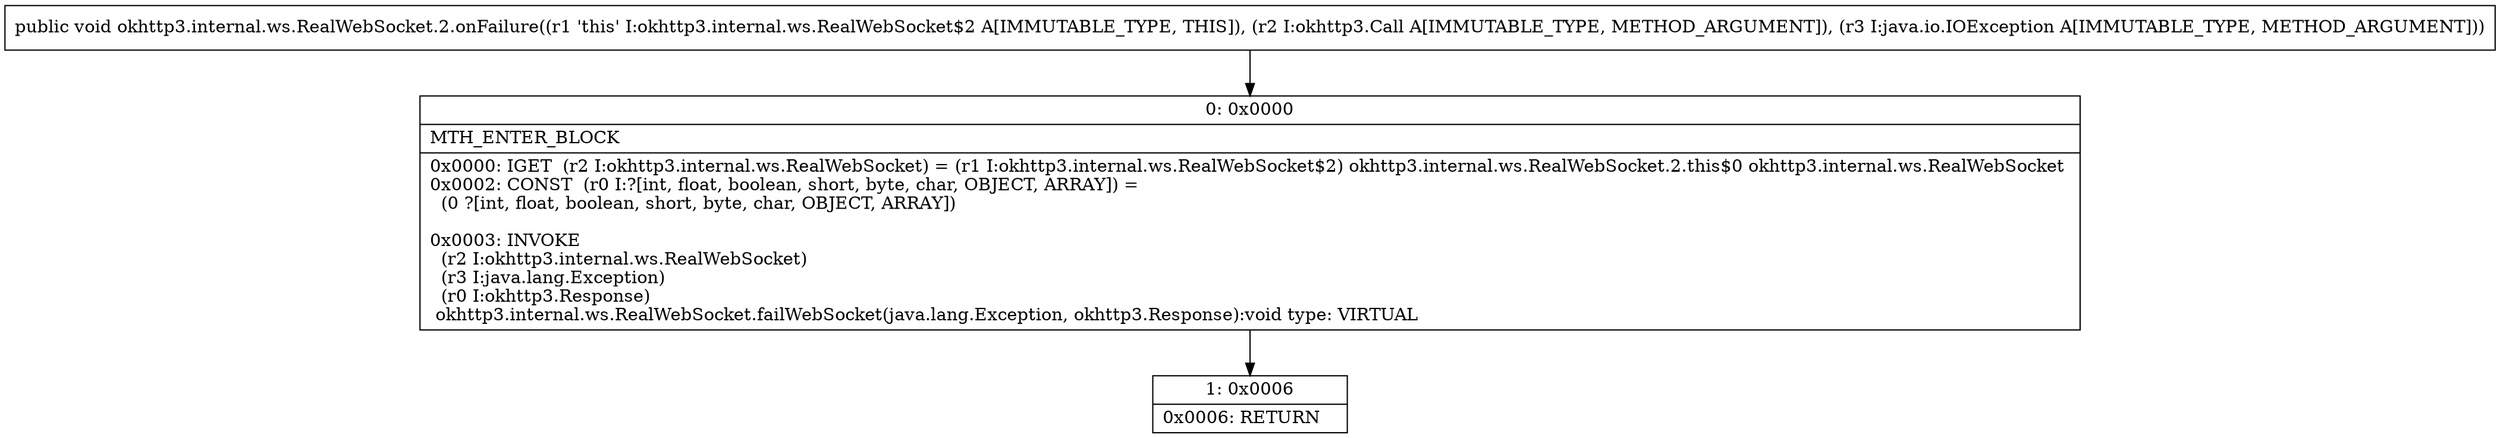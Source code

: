 digraph "CFG forokhttp3.internal.ws.RealWebSocket.2.onFailure(Lokhttp3\/Call;Ljava\/io\/IOException;)V" {
Node_0 [shape=record,label="{0\:\ 0x0000|MTH_ENTER_BLOCK\l|0x0000: IGET  (r2 I:okhttp3.internal.ws.RealWebSocket) = (r1 I:okhttp3.internal.ws.RealWebSocket$2) okhttp3.internal.ws.RealWebSocket.2.this$0 okhttp3.internal.ws.RealWebSocket \l0x0002: CONST  (r0 I:?[int, float, boolean, short, byte, char, OBJECT, ARRAY]) = \l  (0 ?[int, float, boolean, short, byte, char, OBJECT, ARRAY])\l \l0x0003: INVOKE  \l  (r2 I:okhttp3.internal.ws.RealWebSocket)\l  (r3 I:java.lang.Exception)\l  (r0 I:okhttp3.Response)\l okhttp3.internal.ws.RealWebSocket.failWebSocket(java.lang.Exception, okhttp3.Response):void type: VIRTUAL \l}"];
Node_1 [shape=record,label="{1\:\ 0x0006|0x0006: RETURN   \l}"];
MethodNode[shape=record,label="{public void okhttp3.internal.ws.RealWebSocket.2.onFailure((r1 'this' I:okhttp3.internal.ws.RealWebSocket$2 A[IMMUTABLE_TYPE, THIS]), (r2 I:okhttp3.Call A[IMMUTABLE_TYPE, METHOD_ARGUMENT]), (r3 I:java.io.IOException A[IMMUTABLE_TYPE, METHOD_ARGUMENT])) }"];
MethodNode -> Node_0;
Node_0 -> Node_1;
}

